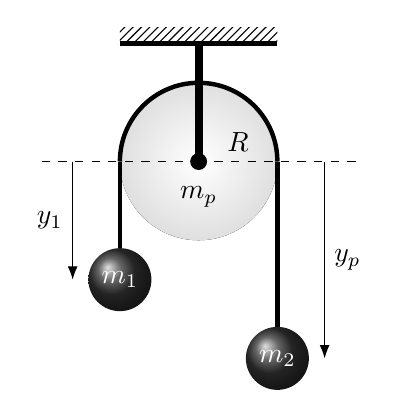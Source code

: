 \begin{tikzpicture}
	
	% pulley at 0,0
	\def \pulleyRadius {1.0};
	\coordinate (pulleyCentre) at (0,0);
	\fill [inner color = white, outer color = gray!25, thin] (pulleyCentre) circle (\pulleyRadius) node [below = 2mm] {\(m_p\)};
	\filldraw (pulleyCentre) circle (1 mm);

	% dashed lines from 0.1 at each side of the circle
	\def \deltax {1.0};
	\draw [dashed] (0.2,0) -- ({\pulleyRadius + \deltax},0);
	\draw [dashed] (-0.2,0) -- ({-\pulleyRadius - \deltax},0);
	\node at ({\pulleyRadius / 2}, 0) [above] {\(R\)};

	% weight m_1
	\def \boxwidth {\pulleyRadius/ 2.5};
	\def \boxAheight {-1.5};
	\shade [ball color=black!80] (-\pulleyRadius, \boxAheight) circle (\boxwidth) node {\color{white} $m_1$};
	
	% lower pulley
	\def \lowerPulleyHeight {-2.5};
	\shade [ball color=black!80] (\pulleyRadius, \lowerPulleyHeight) circle (\boxwidth) node {\color{white} $m_2$};
	
	% draw the line connecting the two boxes to the circle
	\draw [ultra thick] (-\pulleyRadius, \boxAheight + \boxwidth) -- (-\pulleyRadius,0);
	\draw [ultra thick] ( \pulleyRadius, \lowerPulleyHeight + \boxwidth) -- (\pulleyRadius,0); 
	\draw [ultra thick] (pulleyCentre) ++(0:\pulleyRadius) arc (0:180:\pulleyRadius);

	% draw dashed lines for y coordinates from horizontal lines to the height of middle of the boxes
	\def \pendeLeft {-\pulleyRadius - \boxwidth - 0.2};
	\def \pende {\pulleyRadius + \boxwidth + 0.2};
	\def \pendePulley {2* \pulleyRadius + 0.2};
	\draw [-Latex] (\pendeLeft, 0) -- (\pendeLeft, \boxAheight) node [midway, left] {\(y_1\)};
	\draw [-Latex] ( \pende, 0) -- ( \pende, \lowerPulleyHeight) node [midway, right] {\(y_p\)};

	% ceiling
	\def \ceilingAbove {1.5};
	\draw [line width = 1 mm] ($(pulleyCentre) + (0,\ceilingAbove)$) -- (pulleyCentre);
	\draw [ultra thick] ($(pulleyCentre) + ({- \pulleyRadius},\ceilingAbove)$)  -- ($(pulleyCentre) + (\pulleyRadius,\ceilingAbove)$);
	\fill [pattern = north east lines] ($(pulleyCentre) + ({- \pulleyRadius},\ceilingAbove)$)  rectangle ($(pulleyCentre) + (\pulleyRadius, {\ceilingAbove + 0.2 })$);


\end{tikzpicture}